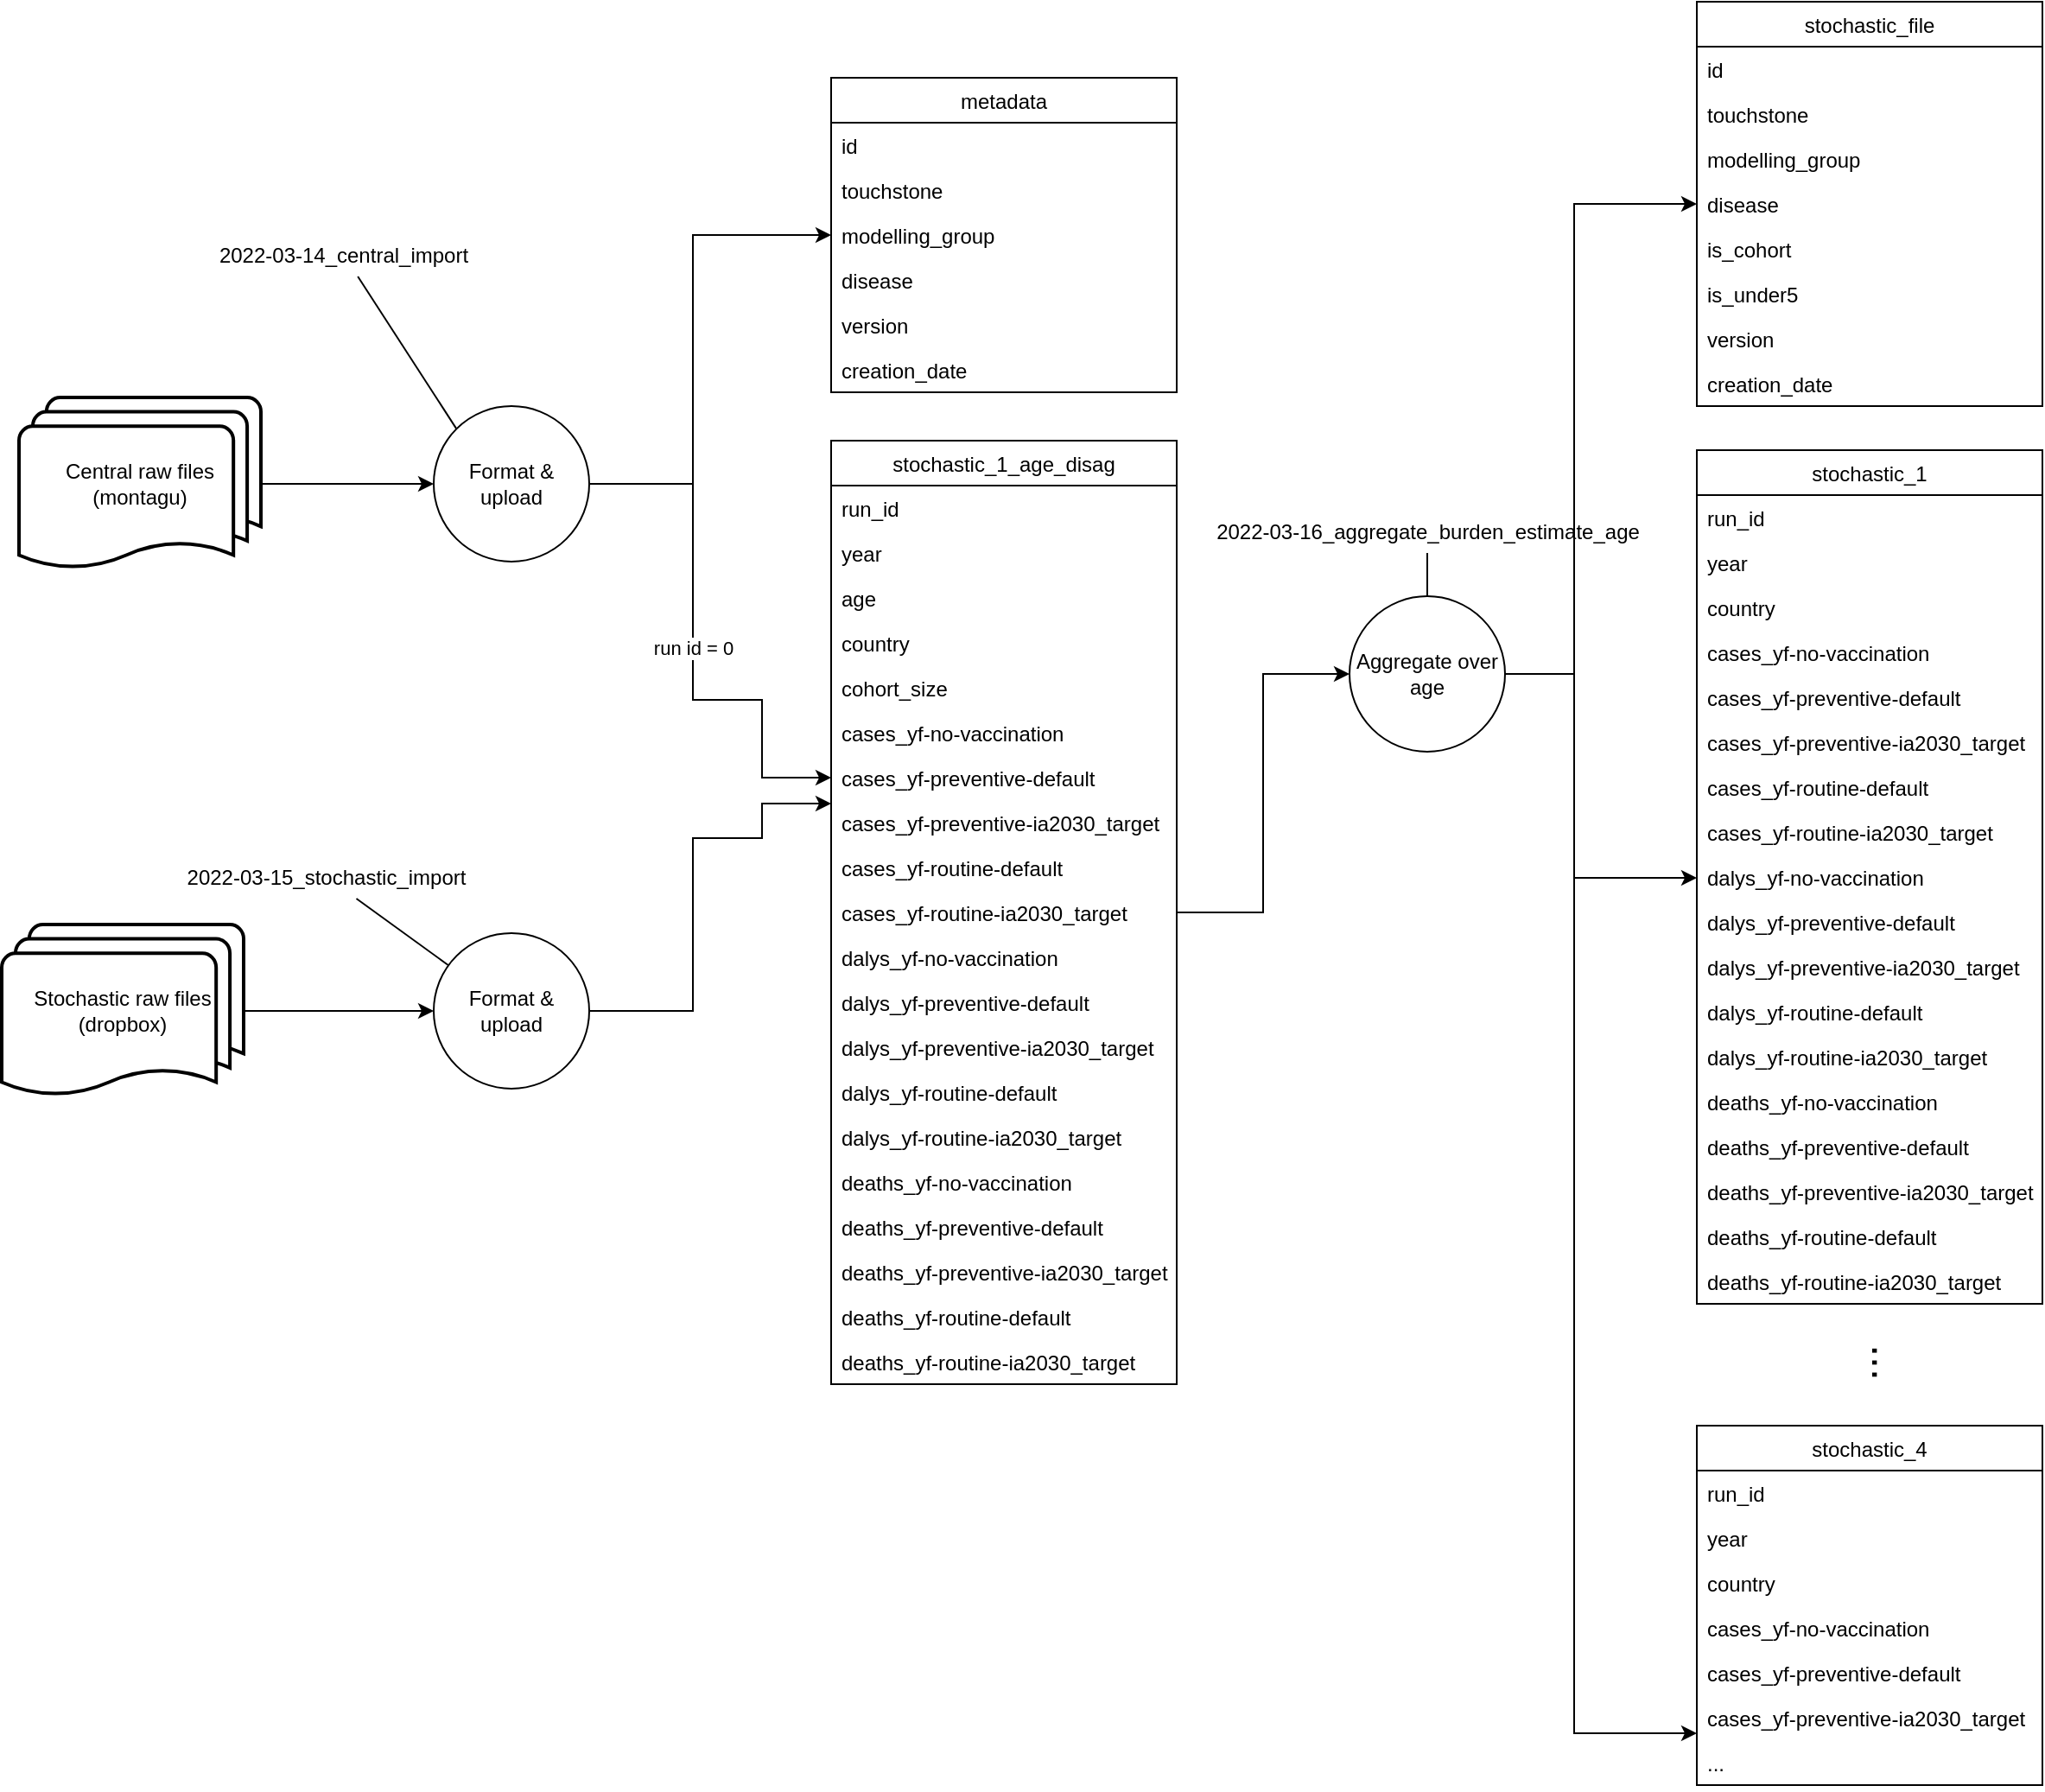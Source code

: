 <mxfile version="16.5.1" type="device"><diagram id="mGxD8xT4z-HSewU-faGQ" name="Page-1"><mxGraphModel dx="1350" dy="878" grid="1" gridSize="10" guides="1" tooltips="1" connect="1" arrows="1" fold="1" page="1" pageScale="1" pageWidth="827" pageHeight="1169" math="0" shadow="0"><root><mxCell id="0"/><mxCell id="1" parent="0"/><mxCell id="gCDxa2Zwygsy5dwFKKMd-66" style="edgeStyle=orthogonalEdgeStyle;rounded=0;orthogonalLoop=1;jettySize=auto;html=1;" parent="1" source="gCDxa2Zwygsy5dwFKKMd-1" target="gCDxa2Zwygsy5dwFKKMd-3" edge="1"><mxGeometry relative="1" as="geometry"/></mxCell><mxCell id="gCDxa2Zwygsy5dwFKKMd-1" value="Stochastic raw files&lt;br&gt;(dropbox)" style="strokeWidth=2;html=1;shape=mxgraph.flowchart.multi-document;whiteSpace=wrap;" parent="1" vertex="1"><mxGeometry x="60" y="580" width="140" height="100" as="geometry"/></mxCell><mxCell id="gCDxa2Zwygsy5dwFKKMd-65" style="edgeStyle=orthogonalEdgeStyle;rounded=0;orthogonalLoop=1;jettySize=auto;html=1;" parent="1" source="gCDxa2Zwygsy5dwFKKMd-2" target="gCDxa2Zwygsy5dwFKKMd-4" edge="1"><mxGeometry relative="1" as="geometry"/></mxCell><mxCell id="gCDxa2Zwygsy5dwFKKMd-2" value="Central raw files&lt;br&gt;(montagu)" style="strokeWidth=2;html=1;shape=mxgraph.flowchart.multi-document;whiteSpace=wrap;" parent="1" vertex="1"><mxGeometry x="70" y="275" width="140" height="100" as="geometry"/></mxCell><mxCell id="gCDxa2Zwygsy5dwFKKMd-64" style="edgeStyle=orthogonalEdgeStyle;rounded=0;orthogonalLoop=1;jettySize=auto;html=1;" parent="1" source="gCDxa2Zwygsy5dwFKKMd-3" target="gCDxa2Zwygsy5dwFKKMd-18" edge="1"><mxGeometry relative="1" as="geometry"><Array as="points"><mxPoint x="460" y="630"/><mxPoint x="460" y="530"/><mxPoint x="500" y="530"/><mxPoint x="500" y="510"/></Array></mxGeometry></mxCell><mxCell id="gCDxa2Zwygsy5dwFKKMd-3" value="Format &amp;amp; upload" style="ellipse;whiteSpace=wrap;html=1;aspect=fixed;" parent="1" vertex="1"><mxGeometry x="310" y="585" width="90" height="90" as="geometry"/></mxCell><mxCell id="gCDxa2Zwygsy5dwFKKMd-61" style="edgeStyle=orthogonalEdgeStyle;rounded=0;orthogonalLoop=1;jettySize=auto;html=1;" parent="1" source="gCDxa2Zwygsy5dwFKKMd-4" target="gCDxa2Zwygsy5dwFKKMd-43" edge="1"><mxGeometry relative="1" as="geometry"><Array as="points"><mxPoint x="460" y="325"/><mxPoint x="460" y="181"/></Array></mxGeometry></mxCell><mxCell id="gCDxa2Zwygsy5dwFKKMd-62" value="run id = 0" style="edgeStyle=orthogonalEdgeStyle;rounded=0;orthogonalLoop=1;jettySize=auto;html=1;" parent="1" source="gCDxa2Zwygsy5dwFKKMd-4" target="gCDxa2Zwygsy5dwFKKMd-23" edge="1"><mxGeometry relative="1" as="geometry"><Array as="points"><mxPoint x="460" y="325"/><mxPoint x="460" y="450"/><mxPoint x="500" y="450"/><mxPoint x="500" y="495"/></Array></mxGeometry></mxCell><mxCell id="gCDxa2Zwygsy5dwFKKMd-4" value="Format &amp;amp; upload" style="ellipse;whiteSpace=wrap;html=1;aspect=fixed;" parent="1" vertex="1"><mxGeometry x="310" y="280" width="90" height="90" as="geometry"/></mxCell><mxCell id="gCDxa2Zwygsy5dwFKKMd-89" style="edgeStyle=orthogonalEdgeStyle;rounded=0;orthogonalLoop=1;jettySize=auto;html=1;entryX=0;entryY=0.5;entryDx=0;entryDy=0;" parent="1" source="gCDxa2Zwygsy5dwFKKMd-18" target="gCDxa2Zwygsy5dwFKKMd-88" edge="1"><mxGeometry relative="1" as="geometry"/></mxCell><mxCell id="gCDxa2Zwygsy5dwFKKMd-18" value="stochastic_1_age_disag" style="swimlane;fontStyle=0;childLayout=stackLayout;horizontal=1;startSize=26;fillColor=none;horizontalStack=0;resizeParent=1;resizeParentMax=0;resizeLast=0;collapsible=1;marginBottom=0;" parent="1" vertex="1"><mxGeometry x="540" y="300" width="200" height="546" as="geometry"><mxRectangle x="490" y="370" width="50" height="26" as="alternateBounds"/></mxGeometry></mxCell><mxCell id="gCDxa2Zwygsy5dwFKKMd-21" value="run_id" style="text;strokeColor=none;fillColor=none;align=left;verticalAlign=top;spacingLeft=4;spacingRight=4;overflow=hidden;rotatable=0;points=[[0,0.5],[1,0.5]];portConstraint=eastwest;" parent="gCDxa2Zwygsy5dwFKKMd-18" vertex="1"><mxGeometry y="26" width="200" height="26" as="geometry"/></mxCell><mxCell id="gCDxa2Zwygsy5dwFKKMd-19" value="year" style="text;strokeColor=none;fillColor=none;align=left;verticalAlign=top;spacingLeft=4;spacingRight=4;overflow=hidden;rotatable=0;points=[[0,0.5],[1,0.5]];portConstraint=eastwest;" parent="gCDxa2Zwygsy5dwFKKMd-18" vertex="1"><mxGeometry y="52" width="200" height="26" as="geometry"/></mxCell><mxCell id="gCDxa2Zwygsy5dwFKKMd-31" value="age" style="text;strokeColor=none;fillColor=none;align=left;verticalAlign=top;spacingLeft=4;spacingRight=4;overflow=hidden;rotatable=0;points=[[0,0.5],[1,0.5]];portConstraint=eastwest;" parent="gCDxa2Zwygsy5dwFKKMd-18" vertex="1"><mxGeometry y="78" width="200" height="26" as="geometry"/></mxCell><mxCell id="gCDxa2Zwygsy5dwFKKMd-20" value="country" style="text;strokeColor=none;fillColor=none;align=left;verticalAlign=top;spacingLeft=4;spacingRight=4;overflow=hidden;rotatable=0;points=[[0,0.5],[1,0.5]];portConstraint=eastwest;" parent="gCDxa2Zwygsy5dwFKKMd-18" vertex="1"><mxGeometry y="104" width="200" height="26" as="geometry"/></mxCell><mxCell id="gCDxa2Zwygsy5dwFKKMd-32" value="cohort_size" style="text;strokeColor=none;fillColor=none;align=left;verticalAlign=top;spacingLeft=4;spacingRight=4;overflow=hidden;rotatable=0;points=[[0,0.5],[1,0.5]];portConstraint=eastwest;" parent="gCDxa2Zwygsy5dwFKKMd-18" vertex="1"><mxGeometry y="130" width="200" height="26" as="geometry"/></mxCell><mxCell id="gCDxa2Zwygsy5dwFKKMd-22" value="cases_yf-no-vaccination" style="text;strokeColor=none;fillColor=none;align=left;verticalAlign=top;spacingLeft=4;spacingRight=4;overflow=hidden;rotatable=0;points=[[0,0.5],[1,0.5]];portConstraint=eastwest;" parent="gCDxa2Zwygsy5dwFKKMd-18" vertex="1"><mxGeometry y="156" width="200" height="26" as="geometry"/></mxCell><mxCell id="gCDxa2Zwygsy5dwFKKMd-23" value="cases_yf-preventive-default" style="text;strokeColor=none;fillColor=none;align=left;verticalAlign=top;spacingLeft=4;spacingRight=4;overflow=hidden;rotatable=0;points=[[0,0.5],[1,0.5]];portConstraint=eastwest;" parent="gCDxa2Zwygsy5dwFKKMd-18" vertex="1"><mxGeometry y="182" width="200" height="26" as="geometry"/></mxCell><mxCell id="gCDxa2Zwygsy5dwFKKMd-24" value="cases_yf-preventive-ia2030_target" style="text;strokeColor=none;fillColor=none;align=left;verticalAlign=top;spacingLeft=4;spacingRight=4;overflow=hidden;rotatable=0;points=[[0,0.5],[1,0.5]];portConstraint=eastwest;" parent="gCDxa2Zwygsy5dwFKKMd-18" vertex="1"><mxGeometry y="208" width="200" height="26" as="geometry"/></mxCell><mxCell id="gCDxa2Zwygsy5dwFKKMd-25" value="cases_yf-routine-default" style="text;strokeColor=none;fillColor=none;align=left;verticalAlign=top;spacingLeft=4;spacingRight=4;overflow=hidden;rotatable=0;points=[[0,0.5],[1,0.5]];portConstraint=eastwest;" parent="gCDxa2Zwygsy5dwFKKMd-18" vertex="1"><mxGeometry y="234" width="200" height="26" as="geometry"/></mxCell><mxCell id="gCDxa2Zwygsy5dwFKKMd-26" value="cases_yf-routine-ia2030_target" style="text;strokeColor=none;fillColor=none;align=left;verticalAlign=top;spacingLeft=4;spacingRight=4;overflow=hidden;rotatable=0;points=[[0,0.5],[1,0.5]];portConstraint=eastwest;" parent="gCDxa2Zwygsy5dwFKKMd-18" vertex="1"><mxGeometry y="260" width="200" height="26" as="geometry"/></mxCell><mxCell id="gCDxa2Zwygsy5dwFKKMd-27" value="dalys_yf-no-vaccination" style="text;strokeColor=none;fillColor=none;align=left;verticalAlign=top;spacingLeft=4;spacingRight=4;overflow=hidden;rotatable=0;points=[[0,0.5],[1,0.5]];portConstraint=eastwest;" parent="gCDxa2Zwygsy5dwFKKMd-18" vertex="1"><mxGeometry y="286" width="200" height="26" as="geometry"/></mxCell><mxCell id="gCDxa2Zwygsy5dwFKKMd-28" value="dalys_yf-preventive-default" style="text;strokeColor=none;fillColor=none;align=left;verticalAlign=top;spacingLeft=4;spacingRight=4;overflow=hidden;rotatable=0;points=[[0,0.5],[1,0.5]];portConstraint=eastwest;" parent="gCDxa2Zwygsy5dwFKKMd-18" vertex="1"><mxGeometry y="312" width="200" height="26" as="geometry"/></mxCell><mxCell id="gCDxa2Zwygsy5dwFKKMd-29" value="dalys_yf-preventive-ia2030_target" style="text;strokeColor=none;fillColor=none;align=left;verticalAlign=top;spacingLeft=4;spacingRight=4;overflow=hidden;rotatable=0;points=[[0,0.5],[1,0.5]];portConstraint=eastwest;" parent="gCDxa2Zwygsy5dwFKKMd-18" vertex="1"><mxGeometry y="338" width="200" height="26" as="geometry"/></mxCell><mxCell id="gCDxa2Zwygsy5dwFKKMd-30" value="dalys_yf-routine-default" style="text;strokeColor=none;fillColor=none;align=left;verticalAlign=top;spacingLeft=4;spacingRight=4;overflow=hidden;rotatable=0;points=[[0,0.5],[1,0.5]];portConstraint=eastwest;" parent="gCDxa2Zwygsy5dwFKKMd-18" vertex="1"><mxGeometry y="364" width="200" height="26" as="geometry"/></mxCell><mxCell id="gCDxa2Zwygsy5dwFKKMd-33" value="dalys_yf-routine-ia2030_target" style="text;strokeColor=none;fillColor=none;align=left;verticalAlign=top;spacingLeft=4;spacingRight=4;overflow=hidden;rotatable=0;points=[[0,0.5],[1,0.5]];portConstraint=eastwest;" parent="gCDxa2Zwygsy5dwFKKMd-18" vertex="1"><mxGeometry y="390" width="200" height="26" as="geometry"/></mxCell><mxCell id="gCDxa2Zwygsy5dwFKKMd-34" value="deaths_yf-no-vaccination" style="text;strokeColor=none;fillColor=none;align=left;verticalAlign=top;spacingLeft=4;spacingRight=4;overflow=hidden;rotatable=0;points=[[0,0.5],[1,0.5]];portConstraint=eastwest;" parent="gCDxa2Zwygsy5dwFKKMd-18" vertex="1"><mxGeometry y="416" width="200" height="26" as="geometry"/></mxCell><mxCell id="gCDxa2Zwygsy5dwFKKMd-35" value="deaths_yf-preventive-default" style="text;strokeColor=none;fillColor=none;align=left;verticalAlign=top;spacingLeft=4;spacingRight=4;overflow=hidden;rotatable=0;points=[[0,0.5],[1,0.5]];portConstraint=eastwest;" parent="gCDxa2Zwygsy5dwFKKMd-18" vertex="1"><mxGeometry y="442" width="200" height="26" as="geometry"/></mxCell><mxCell id="gCDxa2Zwygsy5dwFKKMd-36" value="deaths_yf-preventive-ia2030_target" style="text;strokeColor=none;fillColor=none;align=left;verticalAlign=top;spacingLeft=4;spacingRight=4;overflow=hidden;rotatable=0;points=[[0,0.5],[1,0.5]];portConstraint=eastwest;" parent="gCDxa2Zwygsy5dwFKKMd-18" vertex="1"><mxGeometry y="468" width="200" height="26" as="geometry"/></mxCell><mxCell id="gCDxa2Zwygsy5dwFKKMd-37" value="deaths_yf-routine-default" style="text;strokeColor=none;fillColor=none;align=left;verticalAlign=top;spacingLeft=4;spacingRight=4;overflow=hidden;rotatable=0;points=[[0,0.5],[1,0.5]];portConstraint=eastwest;" parent="gCDxa2Zwygsy5dwFKKMd-18" vertex="1"><mxGeometry y="494" width="200" height="26" as="geometry"/></mxCell><mxCell id="gCDxa2Zwygsy5dwFKKMd-38" value="deaths_yf-routine-ia2030_target" style="text;strokeColor=none;fillColor=none;align=left;verticalAlign=top;spacingLeft=4;spacingRight=4;overflow=hidden;rotatable=0;points=[[0,0.5],[1,0.5]];portConstraint=eastwest;" parent="gCDxa2Zwygsy5dwFKKMd-18" vertex="1"><mxGeometry y="520" width="200" height="26" as="geometry"/></mxCell><mxCell id="gCDxa2Zwygsy5dwFKKMd-40" value="metadata" style="swimlane;fontStyle=0;childLayout=stackLayout;horizontal=1;startSize=26;fillColor=none;horizontalStack=0;resizeParent=1;resizeParentMax=0;resizeLast=0;collapsible=1;marginBottom=0;" parent="1" vertex="1"><mxGeometry x="540" y="90" width="200" height="182" as="geometry"><mxRectangle x="490" y="370" width="50" height="26" as="alternateBounds"/></mxGeometry></mxCell><mxCell id="gCDxa2Zwygsy5dwFKKMd-41" value="id" style="text;strokeColor=none;fillColor=none;align=left;verticalAlign=top;spacingLeft=4;spacingRight=4;overflow=hidden;rotatable=0;points=[[0,0.5],[1,0.5]];portConstraint=eastwest;" parent="gCDxa2Zwygsy5dwFKKMd-40" vertex="1"><mxGeometry y="26" width="200" height="26" as="geometry"/></mxCell><mxCell id="gCDxa2Zwygsy5dwFKKMd-42" value="touchstone" style="text;strokeColor=none;fillColor=none;align=left;verticalAlign=top;spacingLeft=4;spacingRight=4;overflow=hidden;rotatable=0;points=[[0,0.5],[1,0.5]];portConstraint=eastwest;" parent="gCDxa2Zwygsy5dwFKKMd-40" vertex="1"><mxGeometry y="52" width="200" height="26" as="geometry"/></mxCell><mxCell id="gCDxa2Zwygsy5dwFKKMd-43" value="modelling_group" style="text;strokeColor=none;fillColor=none;align=left;verticalAlign=top;spacingLeft=4;spacingRight=4;overflow=hidden;rotatable=0;points=[[0,0.5],[1,0.5]];portConstraint=eastwest;" parent="gCDxa2Zwygsy5dwFKKMd-40" vertex="1"><mxGeometry y="78" width="200" height="26" as="geometry"/></mxCell><mxCell id="gCDxa2Zwygsy5dwFKKMd-44" value="disease" style="text;strokeColor=none;fillColor=none;align=left;verticalAlign=top;spacingLeft=4;spacingRight=4;overflow=hidden;rotatable=0;points=[[0,0.5],[1,0.5]];portConstraint=eastwest;" parent="gCDxa2Zwygsy5dwFKKMd-40" vertex="1"><mxGeometry y="104" width="200" height="26" as="geometry"/></mxCell><mxCell id="gCDxa2Zwygsy5dwFKKMd-45" value="version" style="text;strokeColor=none;fillColor=none;align=left;verticalAlign=top;spacingLeft=4;spacingRight=4;overflow=hidden;rotatable=0;points=[[0,0.5],[1,0.5]];portConstraint=eastwest;" parent="gCDxa2Zwygsy5dwFKKMd-40" vertex="1"><mxGeometry y="130" width="200" height="26" as="geometry"/></mxCell><mxCell id="gCDxa2Zwygsy5dwFKKMd-46" value="creation_date" style="text;strokeColor=none;fillColor=none;align=left;verticalAlign=top;spacingLeft=4;spacingRight=4;overflow=hidden;rotatable=0;points=[[0,0.5],[1,0.5]];portConstraint=eastwest;" parent="gCDxa2Zwygsy5dwFKKMd-40" vertex="1"><mxGeometry y="156" width="200" height="26" as="geometry"/></mxCell><mxCell id="gCDxa2Zwygsy5dwFKKMd-67" value="stochastic_1" style="swimlane;fontStyle=0;childLayout=stackLayout;horizontal=1;startSize=26;fillColor=none;horizontalStack=0;resizeParent=1;resizeParentMax=0;resizeLast=0;collapsible=1;marginBottom=0;" parent="1" vertex="1"><mxGeometry x="1041" y="305.5" width="200" height="494" as="geometry"><mxRectangle x="490" y="370" width="50" height="26" as="alternateBounds"/></mxGeometry></mxCell><mxCell id="gCDxa2Zwygsy5dwFKKMd-68" value="run_id" style="text;strokeColor=none;fillColor=none;align=left;verticalAlign=top;spacingLeft=4;spacingRight=4;overflow=hidden;rotatable=0;points=[[0,0.5],[1,0.5]];portConstraint=eastwest;" parent="gCDxa2Zwygsy5dwFKKMd-67" vertex="1"><mxGeometry y="26" width="200" height="26" as="geometry"/></mxCell><mxCell id="gCDxa2Zwygsy5dwFKKMd-69" value="year" style="text;strokeColor=none;fillColor=none;align=left;verticalAlign=top;spacingLeft=4;spacingRight=4;overflow=hidden;rotatable=0;points=[[0,0.5],[1,0.5]];portConstraint=eastwest;" parent="gCDxa2Zwygsy5dwFKKMd-67" vertex="1"><mxGeometry y="52" width="200" height="26" as="geometry"/></mxCell><mxCell id="gCDxa2Zwygsy5dwFKKMd-71" value="country" style="text;strokeColor=none;fillColor=none;align=left;verticalAlign=top;spacingLeft=4;spacingRight=4;overflow=hidden;rotatable=0;points=[[0,0.5],[1,0.5]];portConstraint=eastwest;" parent="gCDxa2Zwygsy5dwFKKMd-67" vertex="1"><mxGeometry y="78" width="200" height="26" as="geometry"/></mxCell><mxCell id="gCDxa2Zwygsy5dwFKKMd-73" value="cases_yf-no-vaccination" style="text;strokeColor=none;fillColor=none;align=left;verticalAlign=top;spacingLeft=4;spacingRight=4;overflow=hidden;rotatable=0;points=[[0,0.5],[1,0.5]];portConstraint=eastwest;" parent="gCDxa2Zwygsy5dwFKKMd-67" vertex="1"><mxGeometry y="104" width="200" height="26" as="geometry"/></mxCell><mxCell id="gCDxa2Zwygsy5dwFKKMd-74" value="cases_yf-preventive-default" style="text;strokeColor=none;fillColor=none;align=left;verticalAlign=top;spacingLeft=4;spacingRight=4;overflow=hidden;rotatable=0;points=[[0,0.5],[1,0.5]];portConstraint=eastwest;" parent="gCDxa2Zwygsy5dwFKKMd-67" vertex="1"><mxGeometry y="130" width="200" height="26" as="geometry"/></mxCell><mxCell id="gCDxa2Zwygsy5dwFKKMd-75" value="cases_yf-preventive-ia2030_target" style="text;strokeColor=none;fillColor=none;align=left;verticalAlign=top;spacingLeft=4;spacingRight=4;overflow=hidden;rotatable=0;points=[[0,0.5],[1,0.5]];portConstraint=eastwest;" parent="gCDxa2Zwygsy5dwFKKMd-67" vertex="1"><mxGeometry y="156" width="200" height="26" as="geometry"/></mxCell><mxCell id="gCDxa2Zwygsy5dwFKKMd-76" value="cases_yf-routine-default" style="text;strokeColor=none;fillColor=none;align=left;verticalAlign=top;spacingLeft=4;spacingRight=4;overflow=hidden;rotatable=0;points=[[0,0.5],[1,0.5]];portConstraint=eastwest;" parent="gCDxa2Zwygsy5dwFKKMd-67" vertex="1"><mxGeometry y="182" width="200" height="26" as="geometry"/></mxCell><mxCell id="gCDxa2Zwygsy5dwFKKMd-77" value="cases_yf-routine-ia2030_target" style="text;strokeColor=none;fillColor=none;align=left;verticalAlign=top;spacingLeft=4;spacingRight=4;overflow=hidden;rotatable=0;points=[[0,0.5],[1,0.5]];portConstraint=eastwest;" parent="gCDxa2Zwygsy5dwFKKMd-67" vertex="1"><mxGeometry y="208" width="200" height="26" as="geometry"/></mxCell><mxCell id="gCDxa2Zwygsy5dwFKKMd-78" value="dalys_yf-no-vaccination" style="text;strokeColor=none;fillColor=none;align=left;verticalAlign=top;spacingLeft=4;spacingRight=4;overflow=hidden;rotatable=0;points=[[0,0.5],[1,0.5]];portConstraint=eastwest;" parent="gCDxa2Zwygsy5dwFKKMd-67" vertex="1"><mxGeometry y="234" width="200" height="26" as="geometry"/></mxCell><mxCell id="gCDxa2Zwygsy5dwFKKMd-79" value="dalys_yf-preventive-default" style="text;strokeColor=none;fillColor=none;align=left;verticalAlign=top;spacingLeft=4;spacingRight=4;overflow=hidden;rotatable=0;points=[[0,0.5],[1,0.5]];portConstraint=eastwest;" parent="gCDxa2Zwygsy5dwFKKMd-67" vertex="1"><mxGeometry y="260" width="200" height="26" as="geometry"/></mxCell><mxCell id="gCDxa2Zwygsy5dwFKKMd-80" value="dalys_yf-preventive-ia2030_target" style="text;strokeColor=none;fillColor=none;align=left;verticalAlign=top;spacingLeft=4;spacingRight=4;overflow=hidden;rotatable=0;points=[[0,0.5],[1,0.5]];portConstraint=eastwest;" parent="gCDxa2Zwygsy5dwFKKMd-67" vertex="1"><mxGeometry y="286" width="200" height="26" as="geometry"/></mxCell><mxCell id="gCDxa2Zwygsy5dwFKKMd-81" value="dalys_yf-routine-default" style="text;strokeColor=none;fillColor=none;align=left;verticalAlign=top;spacingLeft=4;spacingRight=4;overflow=hidden;rotatable=0;points=[[0,0.5],[1,0.5]];portConstraint=eastwest;" parent="gCDxa2Zwygsy5dwFKKMd-67" vertex="1"><mxGeometry y="312" width="200" height="26" as="geometry"/></mxCell><mxCell id="gCDxa2Zwygsy5dwFKKMd-82" value="dalys_yf-routine-ia2030_target" style="text;strokeColor=none;fillColor=none;align=left;verticalAlign=top;spacingLeft=4;spacingRight=4;overflow=hidden;rotatable=0;points=[[0,0.5],[1,0.5]];portConstraint=eastwest;" parent="gCDxa2Zwygsy5dwFKKMd-67" vertex="1"><mxGeometry y="338" width="200" height="26" as="geometry"/></mxCell><mxCell id="gCDxa2Zwygsy5dwFKKMd-83" value="deaths_yf-no-vaccination" style="text;strokeColor=none;fillColor=none;align=left;verticalAlign=top;spacingLeft=4;spacingRight=4;overflow=hidden;rotatable=0;points=[[0,0.5],[1,0.5]];portConstraint=eastwest;" parent="gCDxa2Zwygsy5dwFKKMd-67" vertex="1"><mxGeometry y="364" width="200" height="26" as="geometry"/></mxCell><mxCell id="gCDxa2Zwygsy5dwFKKMd-84" value="deaths_yf-preventive-default" style="text;strokeColor=none;fillColor=none;align=left;verticalAlign=top;spacingLeft=4;spacingRight=4;overflow=hidden;rotatable=0;points=[[0,0.5],[1,0.5]];portConstraint=eastwest;" parent="gCDxa2Zwygsy5dwFKKMd-67" vertex="1"><mxGeometry y="390" width="200" height="26" as="geometry"/></mxCell><mxCell id="gCDxa2Zwygsy5dwFKKMd-85" value="deaths_yf-preventive-ia2030_target" style="text;strokeColor=none;fillColor=none;align=left;verticalAlign=top;spacingLeft=4;spacingRight=4;overflow=hidden;rotatable=0;points=[[0,0.5],[1,0.5]];portConstraint=eastwest;" parent="gCDxa2Zwygsy5dwFKKMd-67" vertex="1"><mxGeometry y="416" width="200" height="26" as="geometry"/></mxCell><mxCell id="gCDxa2Zwygsy5dwFKKMd-86" value="deaths_yf-routine-default" style="text;strokeColor=none;fillColor=none;align=left;verticalAlign=top;spacingLeft=4;spacingRight=4;overflow=hidden;rotatable=0;points=[[0,0.5],[1,0.5]];portConstraint=eastwest;" parent="gCDxa2Zwygsy5dwFKKMd-67" vertex="1"><mxGeometry y="442" width="200" height="26" as="geometry"/></mxCell><mxCell id="gCDxa2Zwygsy5dwFKKMd-87" value="deaths_yf-routine-ia2030_target" style="text;strokeColor=none;fillColor=none;align=left;verticalAlign=top;spacingLeft=4;spacingRight=4;overflow=hidden;rotatable=0;points=[[0,0.5],[1,0.5]];portConstraint=eastwest;" parent="gCDxa2Zwygsy5dwFKKMd-67" vertex="1"><mxGeometry y="468" width="200" height="26" as="geometry"/></mxCell><mxCell id="gCDxa2Zwygsy5dwFKKMd-90" style="edgeStyle=orthogonalEdgeStyle;rounded=0;orthogonalLoop=1;jettySize=auto;html=1;" parent="1" source="gCDxa2Zwygsy5dwFKKMd-88" target="gCDxa2Zwygsy5dwFKKMd-67" edge="1"><mxGeometry relative="1" as="geometry"><Array as="points"><mxPoint x="970" y="435"/><mxPoint x="970" y="553"/></Array></mxGeometry></mxCell><mxCell id="uaEE7_l4c9UMO8RXk4aK-29" style="edgeStyle=orthogonalEdgeStyle;rounded=0;orthogonalLoop=1;jettySize=auto;html=1;entryX=0;entryY=0.5;entryDx=0;entryDy=0;" edge="1" parent="1" source="gCDxa2Zwygsy5dwFKKMd-88" target="uaEE7_l4c9UMO8RXk4aK-5"><mxGeometry relative="1" as="geometry"><Array as="points"><mxPoint x="970" y="435"/><mxPoint x="970" y="163"/></Array></mxGeometry></mxCell><mxCell id="uaEE7_l4c9UMO8RXk4aK-30" style="edgeStyle=orthogonalEdgeStyle;rounded=0;orthogonalLoop=1;jettySize=auto;html=1;" edge="1" parent="1" source="gCDxa2Zwygsy5dwFKKMd-88" target="uaEE7_l4c9UMO8RXk4aK-10"><mxGeometry relative="1" as="geometry"><Array as="points"><mxPoint x="970" y="435"/><mxPoint x="970" y="1048"/></Array></mxGeometry></mxCell><mxCell id="gCDxa2Zwygsy5dwFKKMd-88" value="Aggregate over age" style="ellipse;whiteSpace=wrap;html=1;aspect=fixed;" parent="1" vertex="1"><mxGeometry x="840" y="390" width="90" height="90" as="geometry"/></mxCell><mxCell id="gCDxa2Zwygsy5dwFKKMd-93" style="rounded=0;orthogonalLoop=1;jettySize=auto;html=1;entryX=0;entryY=0;entryDx=0;entryDy=0;endArrow=none;endFill=0;" parent="1" source="gCDxa2Zwygsy5dwFKKMd-91" target="gCDxa2Zwygsy5dwFKKMd-4" edge="1"><mxGeometry relative="1" as="geometry"/></mxCell><mxCell id="gCDxa2Zwygsy5dwFKKMd-91" value="2022-03-14_central_import" style="text;html=1;strokeColor=none;fillColor=none;align=center;verticalAlign=middle;whiteSpace=wrap;rounded=0;" parent="1" vertex="1"><mxGeometry x="170" y="180" width="176" height="25" as="geometry"/></mxCell><mxCell id="gCDxa2Zwygsy5dwFKKMd-95" style="edgeStyle=none;rounded=0;orthogonalLoop=1;jettySize=auto;html=1;endArrow=none;endFill=0;" parent="1" source="gCDxa2Zwygsy5dwFKKMd-94" target="gCDxa2Zwygsy5dwFKKMd-3" edge="1"><mxGeometry relative="1" as="geometry"/></mxCell><mxCell id="gCDxa2Zwygsy5dwFKKMd-94" value="2022-03-15_stochastic_import" style="text;html=1;strokeColor=none;fillColor=none;align=center;verticalAlign=middle;whiteSpace=wrap;rounded=0;" parent="1" vertex="1"><mxGeometry x="160" y="540" width="176" height="25" as="geometry"/></mxCell><mxCell id="gCDxa2Zwygsy5dwFKKMd-97" style="edgeStyle=none;rounded=0;orthogonalLoop=1;jettySize=auto;html=1;endArrow=none;endFill=0;" parent="1" source="gCDxa2Zwygsy5dwFKKMd-96" target="gCDxa2Zwygsy5dwFKKMd-88" edge="1"><mxGeometry relative="1" as="geometry"/></mxCell><mxCell id="gCDxa2Zwygsy5dwFKKMd-96" value="2022-03-16_aggregate_burden_estimate_age" style="text;html=1;strokeColor=none;fillColor=none;align=center;verticalAlign=middle;whiteSpace=wrap;rounded=0;" parent="1" vertex="1"><mxGeometry x="758.5" y="340" width="253" height="25" as="geometry"/></mxCell><mxCell id="uaEE7_l4c9UMO8RXk4aK-1" value="stochastic_file" style="swimlane;fontStyle=0;childLayout=stackLayout;horizontal=1;startSize=26;fillColor=none;horizontalStack=0;resizeParent=1;resizeParentMax=0;resizeLast=0;collapsible=1;marginBottom=0;" vertex="1" parent="1"><mxGeometry x="1041" y="46" width="200" height="234" as="geometry"><mxRectangle x="490" y="370" width="50" height="26" as="alternateBounds"/></mxGeometry></mxCell><mxCell id="uaEE7_l4c9UMO8RXk4aK-2" value="id" style="text;strokeColor=none;fillColor=none;align=left;verticalAlign=top;spacingLeft=4;spacingRight=4;overflow=hidden;rotatable=0;points=[[0,0.5],[1,0.5]];portConstraint=eastwest;" vertex="1" parent="uaEE7_l4c9UMO8RXk4aK-1"><mxGeometry y="26" width="200" height="26" as="geometry"/></mxCell><mxCell id="uaEE7_l4c9UMO8RXk4aK-3" value="touchstone" style="text;strokeColor=none;fillColor=none;align=left;verticalAlign=top;spacingLeft=4;spacingRight=4;overflow=hidden;rotatable=0;points=[[0,0.5],[1,0.5]];portConstraint=eastwest;" vertex="1" parent="uaEE7_l4c9UMO8RXk4aK-1"><mxGeometry y="52" width="200" height="26" as="geometry"/></mxCell><mxCell id="uaEE7_l4c9UMO8RXk4aK-4" value="modelling_group" style="text;strokeColor=none;fillColor=none;align=left;verticalAlign=top;spacingLeft=4;spacingRight=4;overflow=hidden;rotatable=0;points=[[0,0.5],[1,0.5]];portConstraint=eastwest;" vertex="1" parent="uaEE7_l4c9UMO8RXk4aK-1"><mxGeometry y="78" width="200" height="26" as="geometry"/></mxCell><mxCell id="uaEE7_l4c9UMO8RXk4aK-5" value="disease" style="text;strokeColor=none;fillColor=none;align=left;verticalAlign=top;spacingLeft=4;spacingRight=4;overflow=hidden;rotatable=0;points=[[0,0.5],[1,0.5]];portConstraint=eastwest;" vertex="1" parent="uaEE7_l4c9UMO8RXk4aK-1"><mxGeometry y="104" width="200" height="26" as="geometry"/></mxCell><mxCell id="uaEE7_l4c9UMO8RXk4aK-8" value="is_cohort" style="text;strokeColor=none;fillColor=none;align=left;verticalAlign=top;spacingLeft=4;spacingRight=4;overflow=hidden;rotatable=0;points=[[0,0.5],[1,0.5]];portConstraint=eastwest;" vertex="1" parent="uaEE7_l4c9UMO8RXk4aK-1"><mxGeometry y="130" width="200" height="26" as="geometry"/></mxCell><mxCell id="uaEE7_l4c9UMO8RXk4aK-9" value="is_under5" style="text;strokeColor=none;fillColor=none;align=left;verticalAlign=top;spacingLeft=4;spacingRight=4;overflow=hidden;rotatable=0;points=[[0,0.5],[1,0.5]];portConstraint=eastwest;" vertex="1" parent="uaEE7_l4c9UMO8RXk4aK-1"><mxGeometry y="156" width="200" height="26" as="geometry"/></mxCell><mxCell id="uaEE7_l4c9UMO8RXk4aK-6" value="version" style="text;strokeColor=none;fillColor=none;align=left;verticalAlign=top;spacingLeft=4;spacingRight=4;overflow=hidden;rotatable=0;points=[[0,0.5],[1,0.5]];portConstraint=eastwest;" vertex="1" parent="uaEE7_l4c9UMO8RXk4aK-1"><mxGeometry y="182" width="200" height="26" as="geometry"/></mxCell><mxCell id="uaEE7_l4c9UMO8RXk4aK-7" value="creation_date" style="text;strokeColor=none;fillColor=none;align=left;verticalAlign=top;spacingLeft=4;spacingRight=4;overflow=hidden;rotatable=0;points=[[0,0.5],[1,0.5]];portConstraint=eastwest;" vertex="1" parent="uaEE7_l4c9UMO8RXk4aK-1"><mxGeometry y="208" width="200" height="26" as="geometry"/></mxCell><mxCell id="uaEE7_l4c9UMO8RXk4aK-10" value="stochastic_4" style="swimlane;fontStyle=0;childLayout=stackLayout;horizontal=1;startSize=26;fillColor=none;horizontalStack=0;resizeParent=1;resizeParentMax=0;resizeLast=0;collapsible=1;marginBottom=0;" vertex="1" parent="1"><mxGeometry x="1041" y="870" width="200" height="208" as="geometry"><mxRectangle x="490" y="370" width="50" height="26" as="alternateBounds"/></mxGeometry></mxCell><mxCell id="uaEE7_l4c9UMO8RXk4aK-11" value="run_id" style="text;strokeColor=none;fillColor=none;align=left;verticalAlign=top;spacingLeft=4;spacingRight=4;overflow=hidden;rotatable=0;points=[[0,0.5],[1,0.5]];portConstraint=eastwest;" vertex="1" parent="uaEE7_l4c9UMO8RXk4aK-10"><mxGeometry y="26" width="200" height="26" as="geometry"/></mxCell><mxCell id="uaEE7_l4c9UMO8RXk4aK-12" value="year" style="text;strokeColor=none;fillColor=none;align=left;verticalAlign=top;spacingLeft=4;spacingRight=4;overflow=hidden;rotatable=0;points=[[0,0.5],[1,0.5]];portConstraint=eastwest;" vertex="1" parent="uaEE7_l4c9UMO8RXk4aK-10"><mxGeometry y="52" width="200" height="26" as="geometry"/></mxCell><mxCell id="uaEE7_l4c9UMO8RXk4aK-13" value="country" style="text;strokeColor=none;fillColor=none;align=left;verticalAlign=top;spacingLeft=4;spacingRight=4;overflow=hidden;rotatable=0;points=[[0,0.5],[1,0.5]];portConstraint=eastwest;" vertex="1" parent="uaEE7_l4c9UMO8RXk4aK-10"><mxGeometry y="78" width="200" height="26" as="geometry"/></mxCell><mxCell id="uaEE7_l4c9UMO8RXk4aK-14" value="cases_yf-no-vaccination" style="text;strokeColor=none;fillColor=none;align=left;verticalAlign=top;spacingLeft=4;spacingRight=4;overflow=hidden;rotatable=0;points=[[0,0.5],[1,0.5]];portConstraint=eastwest;" vertex="1" parent="uaEE7_l4c9UMO8RXk4aK-10"><mxGeometry y="104" width="200" height="26" as="geometry"/></mxCell><mxCell id="uaEE7_l4c9UMO8RXk4aK-15" value="cases_yf-preventive-default" style="text;strokeColor=none;fillColor=none;align=left;verticalAlign=top;spacingLeft=4;spacingRight=4;overflow=hidden;rotatable=0;points=[[0,0.5],[1,0.5]];portConstraint=eastwest;" vertex="1" parent="uaEE7_l4c9UMO8RXk4aK-10"><mxGeometry y="130" width="200" height="26" as="geometry"/></mxCell><mxCell id="uaEE7_l4c9UMO8RXk4aK-16" value="cases_yf-preventive-ia2030_target" style="text;strokeColor=none;fillColor=none;align=left;verticalAlign=top;spacingLeft=4;spacingRight=4;overflow=hidden;rotatable=0;points=[[0,0.5],[1,0.5]];portConstraint=eastwest;" vertex="1" parent="uaEE7_l4c9UMO8RXk4aK-10"><mxGeometry y="156" width="200" height="26" as="geometry"/></mxCell><mxCell id="uaEE7_l4c9UMO8RXk4aK-17" value="..." style="text;strokeColor=none;fillColor=none;align=left;verticalAlign=top;spacingLeft=4;spacingRight=4;overflow=hidden;rotatable=0;points=[[0,0.5],[1,0.5]];portConstraint=eastwest;" vertex="1" parent="uaEE7_l4c9UMO8RXk4aK-10"><mxGeometry y="182" width="200" height="26" as="geometry"/></mxCell><mxCell id="uaEE7_l4c9UMO8RXk4aK-31" value="&lt;font style=&quot;font-size: 25px&quot;&gt;...&lt;/font&gt;" style="text;html=1;strokeColor=none;fillColor=none;align=center;verticalAlign=middle;whiteSpace=wrap;rounded=0;rotation=90;" vertex="1" parent="1"><mxGeometry x="1065" y="821" width="176" height="25" as="geometry"/></mxCell></root></mxGraphModel></diagram></mxfile>
